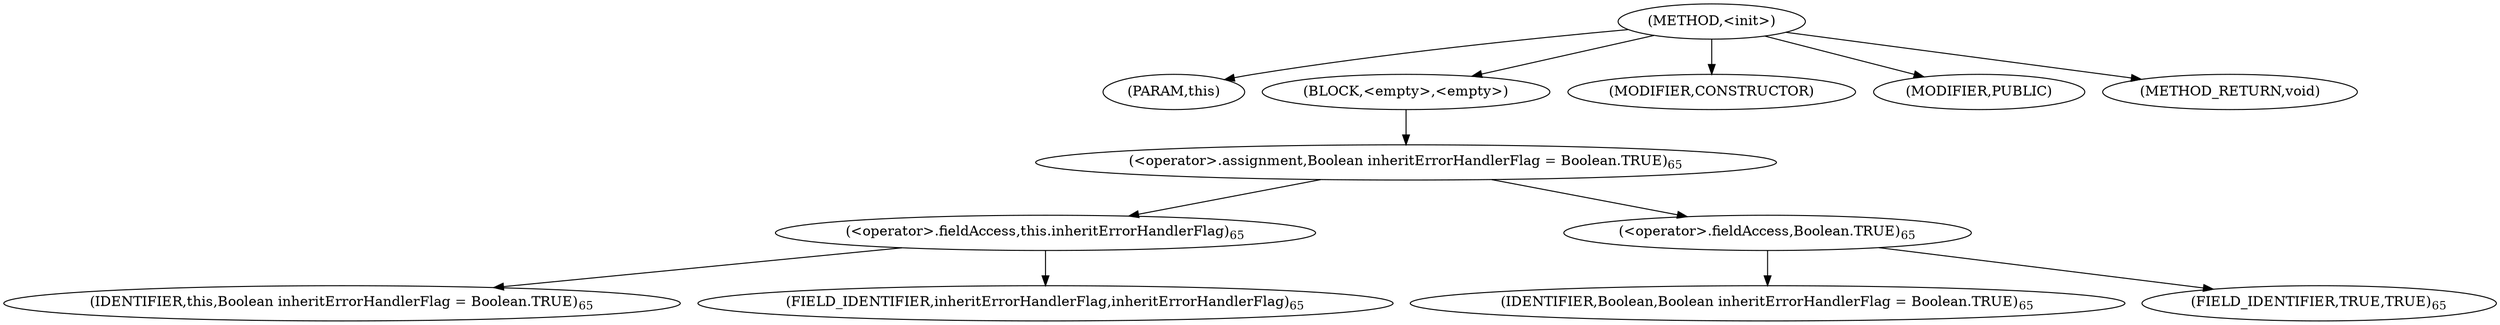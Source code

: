 digraph "&lt;init&gt;" {  
"1987" [label = <(METHOD,&lt;init&gt;)> ]
"1988" [label = <(PARAM,this)> ]
"1989" [label = <(BLOCK,&lt;empty&gt;,&lt;empty&gt;)> ]
"1990" [label = <(&lt;operator&gt;.assignment,Boolean inheritErrorHandlerFlag = Boolean.TRUE)<SUB>65</SUB>> ]
"1991" [label = <(&lt;operator&gt;.fieldAccess,this.inheritErrorHandlerFlag)<SUB>65</SUB>> ]
"1992" [label = <(IDENTIFIER,this,Boolean inheritErrorHandlerFlag = Boolean.TRUE)<SUB>65</SUB>> ]
"1993" [label = <(FIELD_IDENTIFIER,inheritErrorHandlerFlag,inheritErrorHandlerFlag)<SUB>65</SUB>> ]
"1994" [label = <(&lt;operator&gt;.fieldAccess,Boolean.TRUE)<SUB>65</SUB>> ]
"1995" [label = <(IDENTIFIER,Boolean,Boolean inheritErrorHandlerFlag = Boolean.TRUE)<SUB>65</SUB>> ]
"1996" [label = <(FIELD_IDENTIFIER,TRUE,TRUE)<SUB>65</SUB>> ]
"1997" [label = <(MODIFIER,CONSTRUCTOR)> ]
"1998" [label = <(MODIFIER,PUBLIC)> ]
"1999" [label = <(METHOD_RETURN,void)> ]
  "1987" -> "1988" 
  "1987" -> "1989" 
  "1987" -> "1997" 
  "1987" -> "1998" 
  "1987" -> "1999" 
  "1989" -> "1990" 
  "1990" -> "1991" 
  "1990" -> "1994" 
  "1991" -> "1992" 
  "1991" -> "1993" 
  "1994" -> "1995" 
  "1994" -> "1996" 
}
